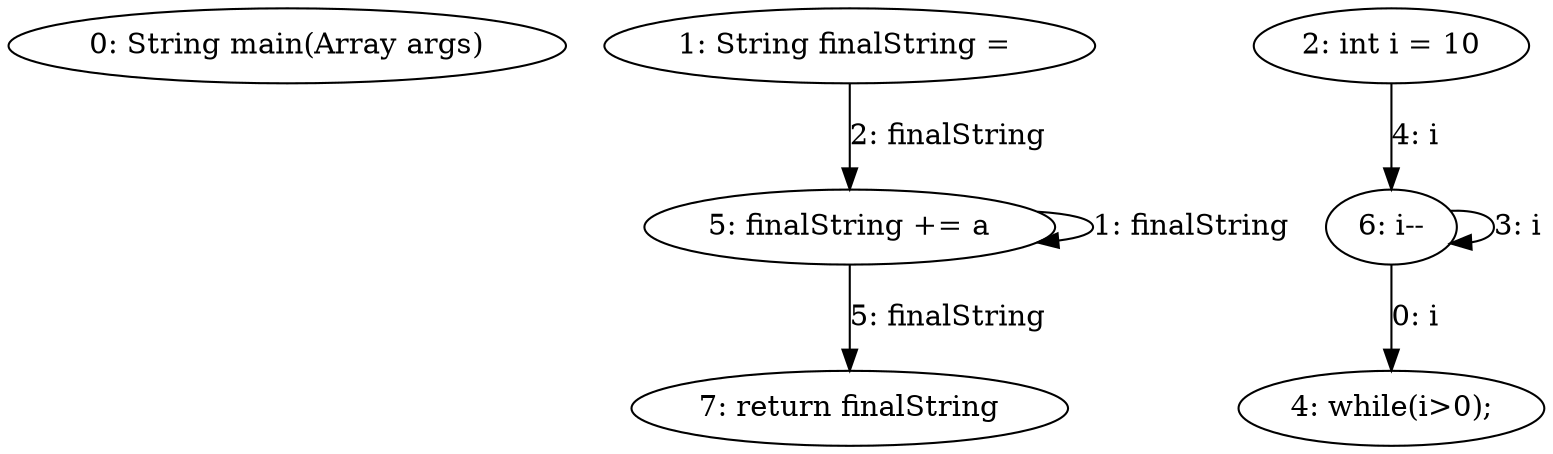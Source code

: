 digraph G {
  1 [ label="0: String main(Array args)" ];
  2 [ label="1: String finalString = " ];
  3 [ label="2: int i = 10" ];
  4 [ label="4: while(i>0);" ];
  5 [ label="5: finalString += a" ];
  6 [ label="6: i--" ];
  7 [ label="7: return finalString" ];
  6 -> 4 [ label="0: i" ];
  5 -> 5 [ label="1: finalString" ];
  2 -> 5 [ label="2: finalString" ];
  6 -> 6 [ label="3: i" ];
  3 -> 6 [ label="4: i" ];
  5 -> 7 [ label="5: finalString" ];
}
